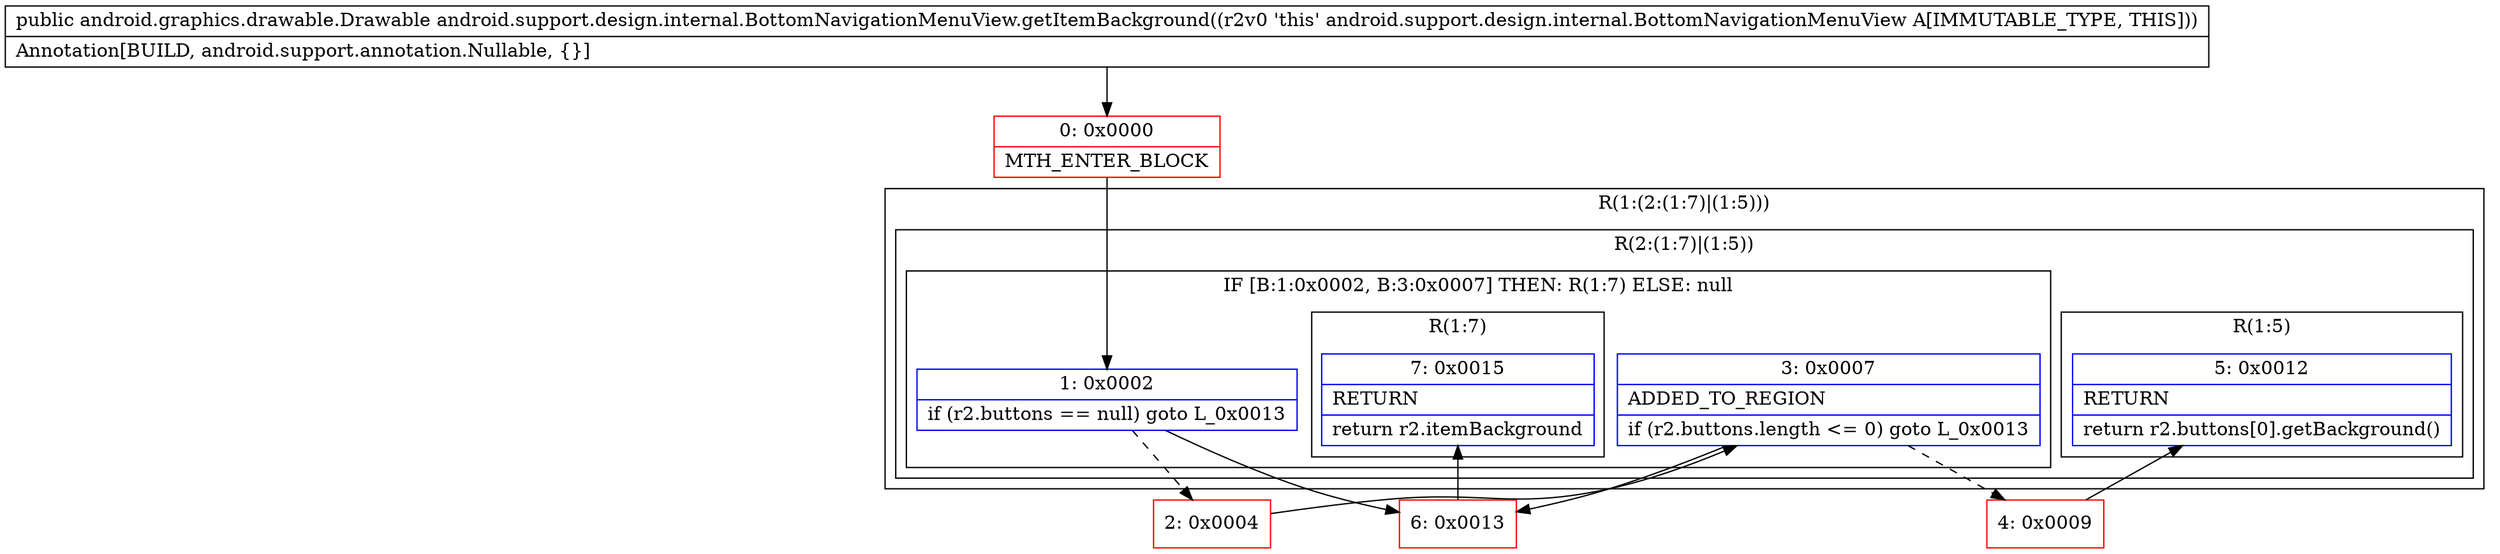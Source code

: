 digraph "CFG forandroid.support.design.internal.BottomNavigationMenuView.getItemBackground()Landroid\/graphics\/drawable\/Drawable;" {
subgraph cluster_Region_362621190 {
label = "R(1:(2:(1:7)|(1:5)))";
node [shape=record,color=blue];
subgraph cluster_Region_1355926560 {
label = "R(2:(1:7)|(1:5))";
node [shape=record,color=blue];
subgraph cluster_IfRegion_1258833830 {
label = "IF [B:1:0x0002, B:3:0x0007] THEN: R(1:7) ELSE: null";
node [shape=record,color=blue];
Node_1 [shape=record,label="{1\:\ 0x0002|if (r2.buttons == null) goto L_0x0013\l}"];
Node_3 [shape=record,label="{3\:\ 0x0007|ADDED_TO_REGION\l|if (r2.buttons.length \<= 0) goto L_0x0013\l}"];
subgraph cluster_Region_1289498075 {
label = "R(1:7)";
node [shape=record,color=blue];
Node_7 [shape=record,label="{7\:\ 0x0015|RETURN\l|return r2.itemBackground\l}"];
}
}
subgraph cluster_Region_821422175 {
label = "R(1:5)";
node [shape=record,color=blue];
Node_5 [shape=record,label="{5\:\ 0x0012|RETURN\l|return r2.buttons[0].getBackground()\l}"];
}
}
}
Node_0 [shape=record,color=red,label="{0\:\ 0x0000|MTH_ENTER_BLOCK\l}"];
Node_2 [shape=record,color=red,label="{2\:\ 0x0004}"];
Node_4 [shape=record,color=red,label="{4\:\ 0x0009}"];
Node_6 [shape=record,color=red,label="{6\:\ 0x0013}"];
MethodNode[shape=record,label="{public android.graphics.drawable.Drawable android.support.design.internal.BottomNavigationMenuView.getItemBackground((r2v0 'this' android.support.design.internal.BottomNavigationMenuView A[IMMUTABLE_TYPE, THIS]))  | Annotation[BUILD, android.support.annotation.Nullable, \{\}]\l}"];
MethodNode -> Node_0;
Node_1 -> Node_2[style=dashed];
Node_1 -> Node_6;
Node_3 -> Node_4[style=dashed];
Node_3 -> Node_6;
Node_0 -> Node_1;
Node_2 -> Node_3;
Node_4 -> Node_5;
Node_6 -> Node_7;
}

